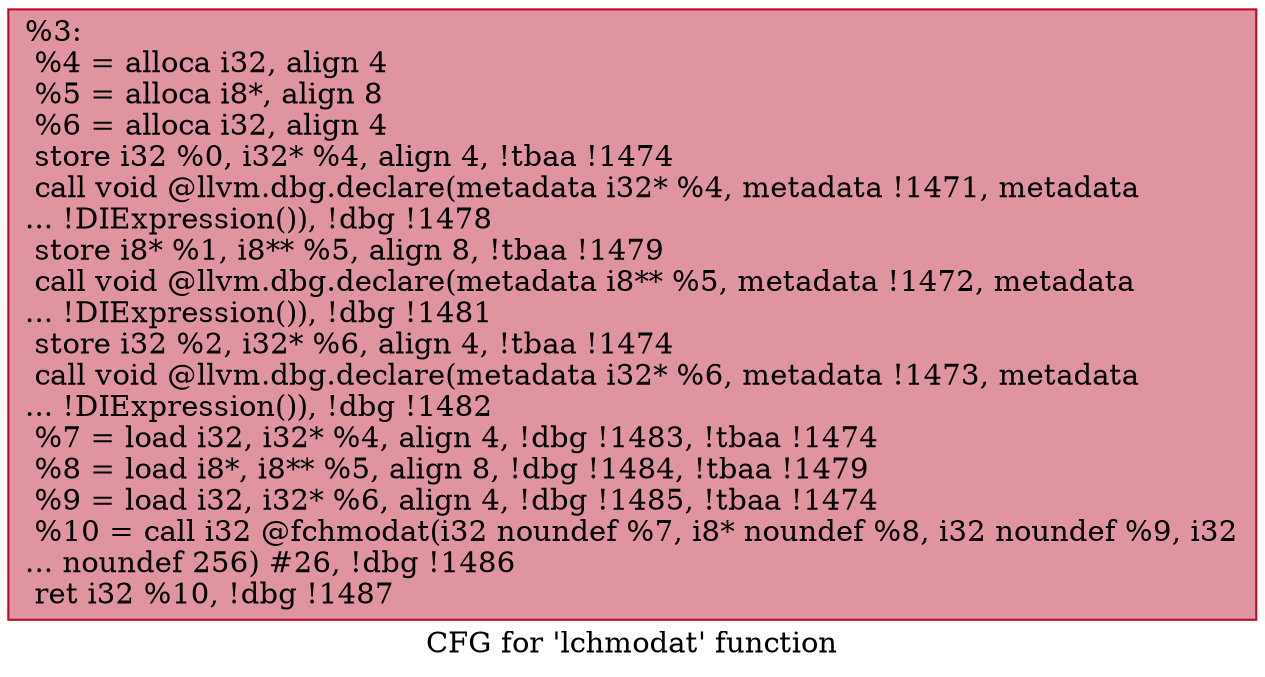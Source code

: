digraph "CFG for 'lchmodat' function" {
	label="CFG for 'lchmodat' function";

	Node0xf8d310 [shape=record,color="#b70d28ff", style=filled, fillcolor="#b70d2870",label="{%3:\l  %4 = alloca i32, align 4\l  %5 = alloca i8*, align 8\l  %6 = alloca i32, align 4\l  store i32 %0, i32* %4, align 4, !tbaa !1474\l  call void @llvm.dbg.declare(metadata i32* %4, metadata !1471, metadata\l... !DIExpression()), !dbg !1478\l  store i8* %1, i8** %5, align 8, !tbaa !1479\l  call void @llvm.dbg.declare(metadata i8** %5, metadata !1472, metadata\l... !DIExpression()), !dbg !1481\l  store i32 %2, i32* %6, align 4, !tbaa !1474\l  call void @llvm.dbg.declare(metadata i32* %6, metadata !1473, metadata\l... !DIExpression()), !dbg !1482\l  %7 = load i32, i32* %4, align 4, !dbg !1483, !tbaa !1474\l  %8 = load i8*, i8** %5, align 8, !dbg !1484, !tbaa !1479\l  %9 = load i32, i32* %6, align 4, !dbg !1485, !tbaa !1474\l  %10 = call i32 @fchmodat(i32 noundef %7, i8* noundef %8, i32 noundef %9, i32\l... noundef 256) #26, !dbg !1486\l  ret i32 %10, !dbg !1487\l}"];
}
